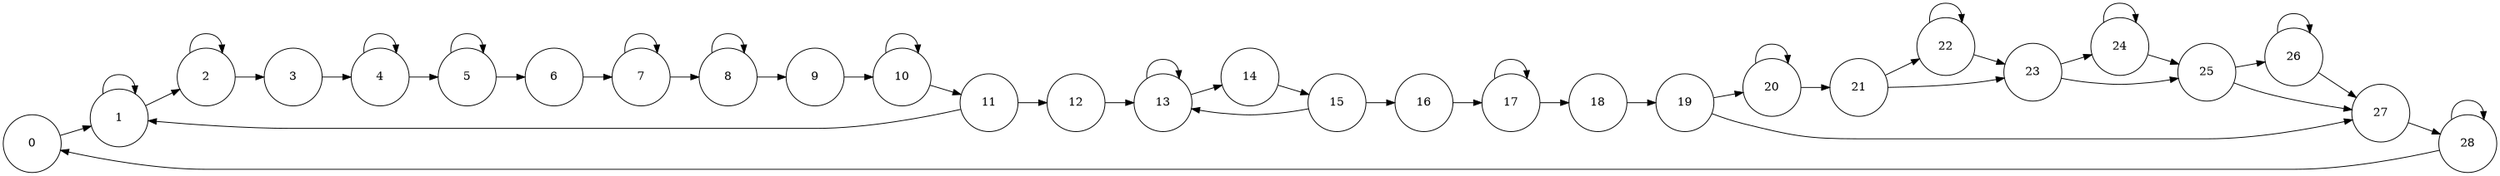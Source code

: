 #Total states is 0, including 0 states and 0 newstates
#Total transisions is 0, including 0 transistions and 0 new transitions
digraph finite_state_machine {
	rankdir=LR;
	size="20,20";
	resolution="300";
	overlap=false;

	node [shape = circle, fixedsize=true, width = 1, color = red, style = filled];

	node [shape = circle, color = black, style = unfilled];
	0;
 	1;
 	10;
 	11;
 	12;
 	13;
 	14;
 	15;
 	16;
 	17;
 	18;
 	19;
 	2;
 	20;
 	21;
 	22;
 	23;
 	24;
 	25;
 	26;
 	27;
 	28;
 	3;
 	4;
 	5;
 	6;
 	7;
 	8;
 	9;
 	0 -> 1;
	1 -> 1;
	1 -> 2;
	10 -> 10;
	10 -> 11;
	11 -> 1;
	11 -> 12;
	12 -> 13;
	13 -> 13;
	13 -> 14;
	14 -> 15;
	15 -> 13;
	15 -> 16;
	16 -> 17;
	17 -> 17;
	17 -> 18;
	18 -> 19;
	19 -> 20;
	19 -> 27;
	2 -> 2;
	2 -> 3;
	20 -> 20;
	20 -> 21;
	21 -> 22;
	21 -> 23;
	22 -> 22;
	22 -> 23;
	23 -> 24;
	23 -> 25;
	24 -> 24;
	24 -> 25;
	25 -> 26;
	25 -> 27;
	26 -> 26;
	26 -> 27;
	27 -> 28;
	28 -> 0;
	28 -> 28;
	3 -> 4;
	4 -> 4;
	4 -> 5;
	5 -> 5;
	5 -> 6;
	6 -> 7;
	7 -> 7;
	7 -> 8;
	8 -> 8;
	8 -> 9;
	9 -> 10;
}
